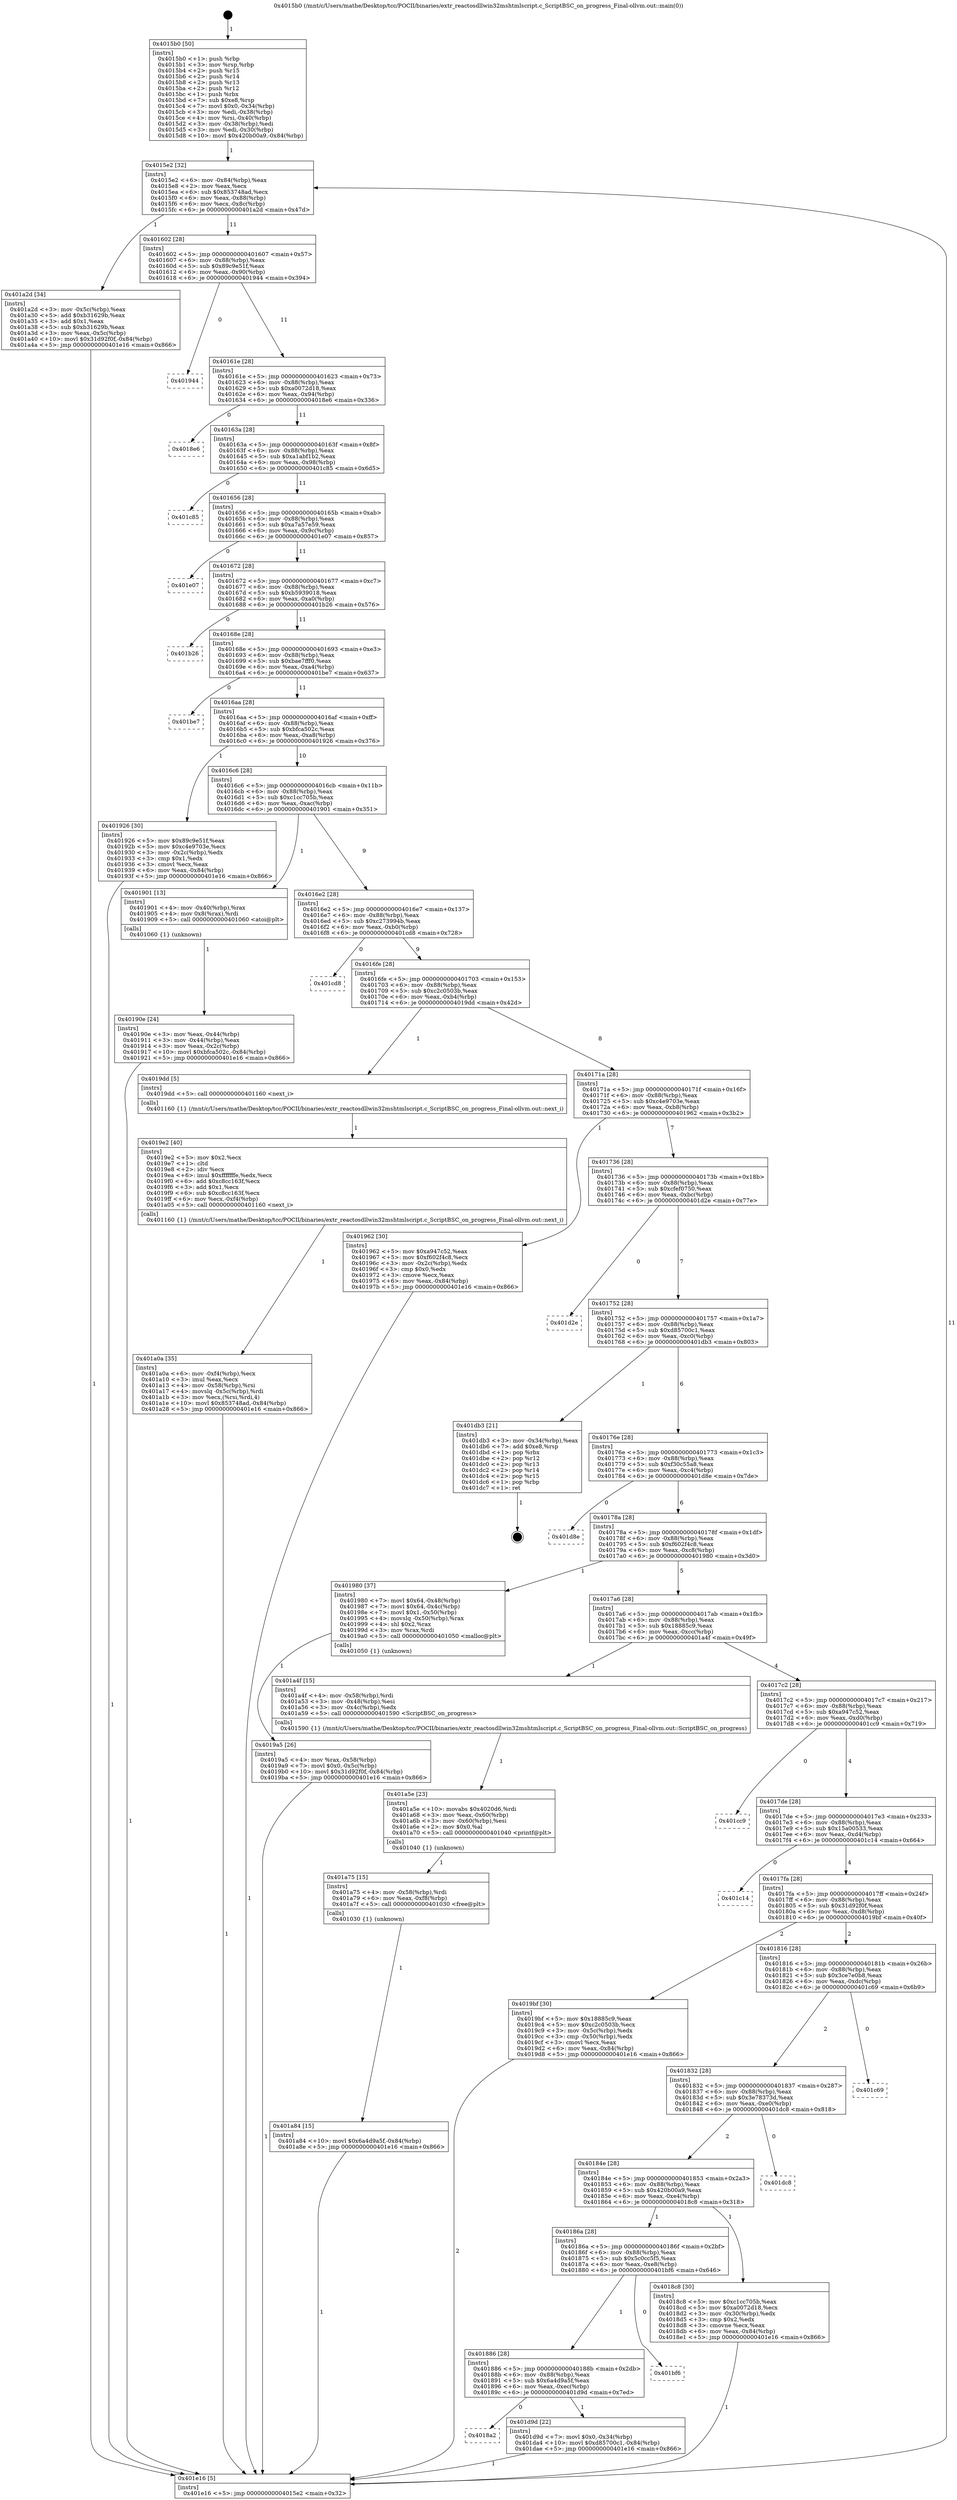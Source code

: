 digraph "0x4015b0" {
  label = "0x4015b0 (/mnt/c/Users/mathe/Desktop/tcc/POCII/binaries/extr_reactosdllwin32mshtmlscript.c_ScriptBSC_on_progress_Final-ollvm.out::main(0))"
  labelloc = "t"
  node[shape=record]

  Entry [label="",width=0.3,height=0.3,shape=circle,fillcolor=black,style=filled]
  "0x4015e2" [label="{
     0x4015e2 [32]\l
     | [instrs]\l
     &nbsp;&nbsp;0x4015e2 \<+6\>: mov -0x84(%rbp),%eax\l
     &nbsp;&nbsp;0x4015e8 \<+2\>: mov %eax,%ecx\l
     &nbsp;&nbsp;0x4015ea \<+6\>: sub $0x853748ad,%ecx\l
     &nbsp;&nbsp;0x4015f0 \<+6\>: mov %eax,-0x88(%rbp)\l
     &nbsp;&nbsp;0x4015f6 \<+6\>: mov %ecx,-0x8c(%rbp)\l
     &nbsp;&nbsp;0x4015fc \<+6\>: je 0000000000401a2d \<main+0x47d\>\l
  }"]
  "0x401a2d" [label="{
     0x401a2d [34]\l
     | [instrs]\l
     &nbsp;&nbsp;0x401a2d \<+3\>: mov -0x5c(%rbp),%eax\l
     &nbsp;&nbsp;0x401a30 \<+5\>: add $0xb31629b,%eax\l
     &nbsp;&nbsp;0x401a35 \<+3\>: add $0x1,%eax\l
     &nbsp;&nbsp;0x401a38 \<+5\>: sub $0xb31629b,%eax\l
     &nbsp;&nbsp;0x401a3d \<+3\>: mov %eax,-0x5c(%rbp)\l
     &nbsp;&nbsp;0x401a40 \<+10\>: movl $0x31d92f0f,-0x84(%rbp)\l
     &nbsp;&nbsp;0x401a4a \<+5\>: jmp 0000000000401e16 \<main+0x866\>\l
  }"]
  "0x401602" [label="{
     0x401602 [28]\l
     | [instrs]\l
     &nbsp;&nbsp;0x401602 \<+5\>: jmp 0000000000401607 \<main+0x57\>\l
     &nbsp;&nbsp;0x401607 \<+6\>: mov -0x88(%rbp),%eax\l
     &nbsp;&nbsp;0x40160d \<+5\>: sub $0x89c9e51f,%eax\l
     &nbsp;&nbsp;0x401612 \<+6\>: mov %eax,-0x90(%rbp)\l
     &nbsp;&nbsp;0x401618 \<+6\>: je 0000000000401944 \<main+0x394\>\l
  }"]
  Exit [label="",width=0.3,height=0.3,shape=circle,fillcolor=black,style=filled,peripheries=2]
  "0x401944" [label="{
     0x401944\l
  }", style=dashed]
  "0x40161e" [label="{
     0x40161e [28]\l
     | [instrs]\l
     &nbsp;&nbsp;0x40161e \<+5\>: jmp 0000000000401623 \<main+0x73\>\l
     &nbsp;&nbsp;0x401623 \<+6\>: mov -0x88(%rbp),%eax\l
     &nbsp;&nbsp;0x401629 \<+5\>: sub $0xa0072d18,%eax\l
     &nbsp;&nbsp;0x40162e \<+6\>: mov %eax,-0x94(%rbp)\l
     &nbsp;&nbsp;0x401634 \<+6\>: je 00000000004018e6 \<main+0x336\>\l
  }"]
  "0x4018a2" [label="{
     0x4018a2\l
  }", style=dashed]
  "0x4018e6" [label="{
     0x4018e6\l
  }", style=dashed]
  "0x40163a" [label="{
     0x40163a [28]\l
     | [instrs]\l
     &nbsp;&nbsp;0x40163a \<+5\>: jmp 000000000040163f \<main+0x8f\>\l
     &nbsp;&nbsp;0x40163f \<+6\>: mov -0x88(%rbp),%eax\l
     &nbsp;&nbsp;0x401645 \<+5\>: sub $0xa1abf1b2,%eax\l
     &nbsp;&nbsp;0x40164a \<+6\>: mov %eax,-0x98(%rbp)\l
     &nbsp;&nbsp;0x401650 \<+6\>: je 0000000000401c85 \<main+0x6d5\>\l
  }"]
  "0x401d9d" [label="{
     0x401d9d [22]\l
     | [instrs]\l
     &nbsp;&nbsp;0x401d9d \<+7\>: movl $0x0,-0x34(%rbp)\l
     &nbsp;&nbsp;0x401da4 \<+10\>: movl $0xd85700c1,-0x84(%rbp)\l
     &nbsp;&nbsp;0x401dae \<+5\>: jmp 0000000000401e16 \<main+0x866\>\l
  }"]
  "0x401c85" [label="{
     0x401c85\l
  }", style=dashed]
  "0x401656" [label="{
     0x401656 [28]\l
     | [instrs]\l
     &nbsp;&nbsp;0x401656 \<+5\>: jmp 000000000040165b \<main+0xab\>\l
     &nbsp;&nbsp;0x40165b \<+6\>: mov -0x88(%rbp),%eax\l
     &nbsp;&nbsp;0x401661 \<+5\>: sub $0xa7a57e59,%eax\l
     &nbsp;&nbsp;0x401666 \<+6\>: mov %eax,-0x9c(%rbp)\l
     &nbsp;&nbsp;0x40166c \<+6\>: je 0000000000401e07 \<main+0x857\>\l
  }"]
  "0x401886" [label="{
     0x401886 [28]\l
     | [instrs]\l
     &nbsp;&nbsp;0x401886 \<+5\>: jmp 000000000040188b \<main+0x2db\>\l
     &nbsp;&nbsp;0x40188b \<+6\>: mov -0x88(%rbp),%eax\l
     &nbsp;&nbsp;0x401891 \<+5\>: sub $0x6a4d9a5f,%eax\l
     &nbsp;&nbsp;0x401896 \<+6\>: mov %eax,-0xec(%rbp)\l
     &nbsp;&nbsp;0x40189c \<+6\>: je 0000000000401d9d \<main+0x7ed\>\l
  }"]
  "0x401e07" [label="{
     0x401e07\l
  }", style=dashed]
  "0x401672" [label="{
     0x401672 [28]\l
     | [instrs]\l
     &nbsp;&nbsp;0x401672 \<+5\>: jmp 0000000000401677 \<main+0xc7\>\l
     &nbsp;&nbsp;0x401677 \<+6\>: mov -0x88(%rbp),%eax\l
     &nbsp;&nbsp;0x40167d \<+5\>: sub $0xb5939018,%eax\l
     &nbsp;&nbsp;0x401682 \<+6\>: mov %eax,-0xa0(%rbp)\l
     &nbsp;&nbsp;0x401688 \<+6\>: je 0000000000401b26 \<main+0x576\>\l
  }"]
  "0x401bf6" [label="{
     0x401bf6\l
  }", style=dashed]
  "0x401b26" [label="{
     0x401b26\l
  }", style=dashed]
  "0x40168e" [label="{
     0x40168e [28]\l
     | [instrs]\l
     &nbsp;&nbsp;0x40168e \<+5\>: jmp 0000000000401693 \<main+0xe3\>\l
     &nbsp;&nbsp;0x401693 \<+6\>: mov -0x88(%rbp),%eax\l
     &nbsp;&nbsp;0x401699 \<+5\>: sub $0xbae7fff0,%eax\l
     &nbsp;&nbsp;0x40169e \<+6\>: mov %eax,-0xa4(%rbp)\l
     &nbsp;&nbsp;0x4016a4 \<+6\>: je 0000000000401be7 \<main+0x637\>\l
  }"]
  "0x401a84" [label="{
     0x401a84 [15]\l
     | [instrs]\l
     &nbsp;&nbsp;0x401a84 \<+10\>: movl $0x6a4d9a5f,-0x84(%rbp)\l
     &nbsp;&nbsp;0x401a8e \<+5\>: jmp 0000000000401e16 \<main+0x866\>\l
  }"]
  "0x401be7" [label="{
     0x401be7\l
  }", style=dashed]
  "0x4016aa" [label="{
     0x4016aa [28]\l
     | [instrs]\l
     &nbsp;&nbsp;0x4016aa \<+5\>: jmp 00000000004016af \<main+0xff\>\l
     &nbsp;&nbsp;0x4016af \<+6\>: mov -0x88(%rbp),%eax\l
     &nbsp;&nbsp;0x4016b5 \<+5\>: sub $0xbfca502c,%eax\l
     &nbsp;&nbsp;0x4016ba \<+6\>: mov %eax,-0xa8(%rbp)\l
     &nbsp;&nbsp;0x4016c0 \<+6\>: je 0000000000401926 \<main+0x376\>\l
  }"]
  "0x401a75" [label="{
     0x401a75 [15]\l
     | [instrs]\l
     &nbsp;&nbsp;0x401a75 \<+4\>: mov -0x58(%rbp),%rdi\l
     &nbsp;&nbsp;0x401a79 \<+6\>: mov %eax,-0xf8(%rbp)\l
     &nbsp;&nbsp;0x401a7f \<+5\>: call 0000000000401030 \<free@plt\>\l
     | [calls]\l
     &nbsp;&nbsp;0x401030 \{1\} (unknown)\l
  }"]
  "0x401926" [label="{
     0x401926 [30]\l
     | [instrs]\l
     &nbsp;&nbsp;0x401926 \<+5\>: mov $0x89c9e51f,%eax\l
     &nbsp;&nbsp;0x40192b \<+5\>: mov $0xc4e9703e,%ecx\l
     &nbsp;&nbsp;0x401930 \<+3\>: mov -0x2c(%rbp),%edx\l
     &nbsp;&nbsp;0x401933 \<+3\>: cmp $0x1,%edx\l
     &nbsp;&nbsp;0x401936 \<+3\>: cmovl %ecx,%eax\l
     &nbsp;&nbsp;0x401939 \<+6\>: mov %eax,-0x84(%rbp)\l
     &nbsp;&nbsp;0x40193f \<+5\>: jmp 0000000000401e16 \<main+0x866\>\l
  }"]
  "0x4016c6" [label="{
     0x4016c6 [28]\l
     | [instrs]\l
     &nbsp;&nbsp;0x4016c6 \<+5\>: jmp 00000000004016cb \<main+0x11b\>\l
     &nbsp;&nbsp;0x4016cb \<+6\>: mov -0x88(%rbp),%eax\l
     &nbsp;&nbsp;0x4016d1 \<+5\>: sub $0xc1cc705b,%eax\l
     &nbsp;&nbsp;0x4016d6 \<+6\>: mov %eax,-0xac(%rbp)\l
     &nbsp;&nbsp;0x4016dc \<+6\>: je 0000000000401901 \<main+0x351\>\l
  }"]
  "0x401a5e" [label="{
     0x401a5e [23]\l
     | [instrs]\l
     &nbsp;&nbsp;0x401a5e \<+10\>: movabs $0x4020d6,%rdi\l
     &nbsp;&nbsp;0x401a68 \<+3\>: mov %eax,-0x60(%rbp)\l
     &nbsp;&nbsp;0x401a6b \<+3\>: mov -0x60(%rbp),%esi\l
     &nbsp;&nbsp;0x401a6e \<+2\>: mov $0x0,%al\l
     &nbsp;&nbsp;0x401a70 \<+5\>: call 0000000000401040 \<printf@plt\>\l
     | [calls]\l
     &nbsp;&nbsp;0x401040 \{1\} (unknown)\l
  }"]
  "0x401901" [label="{
     0x401901 [13]\l
     | [instrs]\l
     &nbsp;&nbsp;0x401901 \<+4\>: mov -0x40(%rbp),%rax\l
     &nbsp;&nbsp;0x401905 \<+4\>: mov 0x8(%rax),%rdi\l
     &nbsp;&nbsp;0x401909 \<+5\>: call 0000000000401060 \<atoi@plt\>\l
     | [calls]\l
     &nbsp;&nbsp;0x401060 \{1\} (unknown)\l
  }"]
  "0x4016e2" [label="{
     0x4016e2 [28]\l
     | [instrs]\l
     &nbsp;&nbsp;0x4016e2 \<+5\>: jmp 00000000004016e7 \<main+0x137\>\l
     &nbsp;&nbsp;0x4016e7 \<+6\>: mov -0x88(%rbp),%eax\l
     &nbsp;&nbsp;0x4016ed \<+5\>: sub $0xc273994b,%eax\l
     &nbsp;&nbsp;0x4016f2 \<+6\>: mov %eax,-0xb0(%rbp)\l
     &nbsp;&nbsp;0x4016f8 \<+6\>: je 0000000000401cd8 \<main+0x728\>\l
  }"]
  "0x401a0a" [label="{
     0x401a0a [35]\l
     | [instrs]\l
     &nbsp;&nbsp;0x401a0a \<+6\>: mov -0xf4(%rbp),%ecx\l
     &nbsp;&nbsp;0x401a10 \<+3\>: imul %eax,%ecx\l
     &nbsp;&nbsp;0x401a13 \<+4\>: mov -0x58(%rbp),%rsi\l
     &nbsp;&nbsp;0x401a17 \<+4\>: movslq -0x5c(%rbp),%rdi\l
     &nbsp;&nbsp;0x401a1b \<+3\>: mov %ecx,(%rsi,%rdi,4)\l
     &nbsp;&nbsp;0x401a1e \<+10\>: movl $0x853748ad,-0x84(%rbp)\l
     &nbsp;&nbsp;0x401a28 \<+5\>: jmp 0000000000401e16 \<main+0x866\>\l
  }"]
  "0x401cd8" [label="{
     0x401cd8\l
  }", style=dashed]
  "0x4016fe" [label="{
     0x4016fe [28]\l
     | [instrs]\l
     &nbsp;&nbsp;0x4016fe \<+5\>: jmp 0000000000401703 \<main+0x153\>\l
     &nbsp;&nbsp;0x401703 \<+6\>: mov -0x88(%rbp),%eax\l
     &nbsp;&nbsp;0x401709 \<+5\>: sub $0xc2c0503b,%eax\l
     &nbsp;&nbsp;0x40170e \<+6\>: mov %eax,-0xb4(%rbp)\l
     &nbsp;&nbsp;0x401714 \<+6\>: je 00000000004019dd \<main+0x42d\>\l
  }"]
  "0x4019e2" [label="{
     0x4019e2 [40]\l
     | [instrs]\l
     &nbsp;&nbsp;0x4019e2 \<+5\>: mov $0x2,%ecx\l
     &nbsp;&nbsp;0x4019e7 \<+1\>: cltd\l
     &nbsp;&nbsp;0x4019e8 \<+2\>: idiv %ecx\l
     &nbsp;&nbsp;0x4019ea \<+6\>: imul $0xfffffffe,%edx,%ecx\l
     &nbsp;&nbsp;0x4019f0 \<+6\>: add $0xc8cc163f,%ecx\l
     &nbsp;&nbsp;0x4019f6 \<+3\>: add $0x1,%ecx\l
     &nbsp;&nbsp;0x4019f9 \<+6\>: sub $0xc8cc163f,%ecx\l
     &nbsp;&nbsp;0x4019ff \<+6\>: mov %ecx,-0xf4(%rbp)\l
     &nbsp;&nbsp;0x401a05 \<+5\>: call 0000000000401160 \<next_i\>\l
     | [calls]\l
     &nbsp;&nbsp;0x401160 \{1\} (/mnt/c/Users/mathe/Desktop/tcc/POCII/binaries/extr_reactosdllwin32mshtmlscript.c_ScriptBSC_on_progress_Final-ollvm.out::next_i)\l
  }"]
  "0x4019dd" [label="{
     0x4019dd [5]\l
     | [instrs]\l
     &nbsp;&nbsp;0x4019dd \<+5\>: call 0000000000401160 \<next_i\>\l
     | [calls]\l
     &nbsp;&nbsp;0x401160 \{1\} (/mnt/c/Users/mathe/Desktop/tcc/POCII/binaries/extr_reactosdllwin32mshtmlscript.c_ScriptBSC_on_progress_Final-ollvm.out::next_i)\l
  }"]
  "0x40171a" [label="{
     0x40171a [28]\l
     | [instrs]\l
     &nbsp;&nbsp;0x40171a \<+5\>: jmp 000000000040171f \<main+0x16f\>\l
     &nbsp;&nbsp;0x40171f \<+6\>: mov -0x88(%rbp),%eax\l
     &nbsp;&nbsp;0x401725 \<+5\>: sub $0xc4e9703e,%eax\l
     &nbsp;&nbsp;0x40172a \<+6\>: mov %eax,-0xb8(%rbp)\l
     &nbsp;&nbsp;0x401730 \<+6\>: je 0000000000401962 \<main+0x3b2\>\l
  }"]
  "0x4019a5" [label="{
     0x4019a5 [26]\l
     | [instrs]\l
     &nbsp;&nbsp;0x4019a5 \<+4\>: mov %rax,-0x58(%rbp)\l
     &nbsp;&nbsp;0x4019a9 \<+7\>: movl $0x0,-0x5c(%rbp)\l
     &nbsp;&nbsp;0x4019b0 \<+10\>: movl $0x31d92f0f,-0x84(%rbp)\l
     &nbsp;&nbsp;0x4019ba \<+5\>: jmp 0000000000401e16 \<main+0x866\>\l
  }"]
  "0x401962" [label="{
     0x401962 [30]\l
     | [instrs]\l
     &nbsp;&nbsp;0x401962 \<+5\>: mov $0xa947c52,%eax\l
     &nbsp;&nbsp;0x401967 \<+5\>: mov $0xf602f4c8,%ecx\l
     &nbsp;&nbsp;0x40196c \<+3\>: mov -0x2c(%rbp),%edx\l
     &nbsp;&nbsp;0x40196f \<+3\>: cmp $0x0,%edx\l
     &nbsp;&nbsp;0x401972 \<+3\>: cmove %ecx,%eax\l
     &nbsp;&nbsp;0x401975 \<+6\>: mov %eax,-0x84(%rbp)\l
     &nbsp;&nbsp;0x40197b \<+5\>: jmp 0000000000401e16 \<main+0x866\>\l
  }"]
  "0x401736" [label="{
     0x401736 [28]\l
     | [instrs]\l
     &nbsp;&nbsp;0x401736 \<+5\>: jmp 000000000040173b \<main+0x18b\>\l
     &nbsp;&nbsp;0x40173b \<+6\>: mov -0x88(%rbp),%eax\l
     &nbsp;&nbsp;0x401741 \<+5\>: sub $0xcfef0750,%eax\l
     &nbsp;&nbsp;0x401746 \<+6\>: mov %eax,-0xbc(%rbp)\l
     &nbsp;&nbsp;0x40174c \<+6\>: je 0000000000401d2e \<main+0x77e\>\l
  }"]
  "0x40190e" [label="{
     0x40190e [24]\l
     | [instrs]\l
     &nbsp;&nbsp;0x40190e \<+3\>: mov %eax,-0x44(%rbp)\l
     &nbsp;&nbsp;0x401911 \<+3\>: mov -0x44(%rbp),%eax\l
     &nbsp;&nbsp;0x401914 \<+3\>: mov %eax,-0x2c(%rbp)\l
     &nbsp;&nbsp;0x401917 \<+10\>: movl $0xbfca502c,-0x84(%rbp)\l
     &nbsp;&nbsp;0x401921 \<+5\>: jmp 0000000000401e16 \<main+0x866\>\l
  }"]
  "0x401d2e" [label="{
     0x401d2e\l
  }", style=dashed]
  "0x401752" [label="{
     0x401752 [28]\l
     | [instrs]\l
     &nbsp;&nbsp;0x401752 \<+5\>: jmp 0000000000401757 \<main+0x1a7\>\l
     &nbsp;&nbsp;0x401757 \<+6\>: mov -0x88(%rbp),%eax\l
     &nbsp;&nbsp;0x40175d \<+5\>: sub $0xd85700c1,%eax\l
     &nbsp;&nbsp;0x401762 \<+6\>: mov %eax,-0xc0(%rbp)\l
     &nbsp;&nbsp;0x401768 \<+6\>: je 0000000000401db3 \<main+0x803\>\l
  }"]
  "0x4015b0" [label="{
     0x4015b0 [50]\l
     | [instrs]\l
     &nbsp;&nbsp;0x4015b0 \<+1\>: push %rbp\l
     &nbsp;&nbsp;0x4015b1 \<+3\>: mov %rsp,%rbp\l
     &nbsp;&nbsp;0x4015b4 \<+2\>: push %r15\l
     &nbsp;&nbsp;0x4015b6 \<+2\>: push %r14\l
     &nbsp;&nbsp;0x4015b8 \<+2\>: push %r13\l
     &nbsp;&nbsp;0x4015ba \<+2\>: push %r12\l
     &nbsp;&nbsp;0x4015bc \<+1\>: push %rbx\l
     &nbsp;&nbsp;0x4015bd \<+7\>: sub $0xe8,%rsp\l
     &nbsp;&nbsp;0x4015c4 \<+7\>: movl $0x0,-0x34(%rbp)\l
     &nbsp;&nbsp;0x4015cb \<+3\>: mov %edi,-0x38(%rbp)\l
     &nbsp;&nbsp;0x4015ce \<+4\>: mov %rsi,-0x40(%rbp)\l
     &nbsp;&nbsp;0x4015d2 \<+3\>: mov -0x38(%rbp),%edi\l
     &nbsp;&nbsp;0x4015d5 \<+3\>: mov %edi,-0x30(%rbp)\l
     &nbsp;&nbsp;0x4015d8 \<+10\>: movl $0x420b00a9,-0x84(%rbp)\l
  }"]
  "0x401db3" [label="{
     0x401db3 [21]\l
     | [instrs]\l
     &nbsp;&nbsp;0x401db3 \<+3\>: mov -0x34(%rbp),%eax\l
     &nbsp;&nbsp;0x401db6 \<+7\>: add $0xe8,%rsp\l
     &nbsp;&nbsp;0x401dbd \<+1\>: pop %rbx\l
     &nbsp;&nbsp;0x401dbe \<+2\>: pop %r12\l
     &nbsp;&nbsp;0x401dc0 \<+2\>: pop %r13\l
     &nbsp;&nbsp;0x401dc2 \<+2\>: pop %r14\l
     &nbsp;&nbsp;0x401dc4 \<+2\>: pop %r15\l
     &nbsp;&nbsp;0x401dc6 \<+1\>: pop %rbp\l
     &nbsp;&nbsp;0x401dc7 \<+1\>: ret\l
  }"]
  "0x40176e" [label="{
     0x40176e [28]\l
     | [instrs]\l
     &nbsp;&nbsp;0x40176e \<+5\>: jmp 0000000000401773 \<main+0x1c3\>\l
     &nbsp;&nbsp;0x401773 \<+6\>: mov -0x88(%rbp),%eax\l
     &nbsp;&nbsp;0x401779 \<+5\>: sub $0xf30c55a8,%eax\l
     &nbsp;&nbsp;0x40177e \<+6\>: mov %eax,-0xc4(%rbp)\l
     &nbsp;&nbsp;0x401784 \<+6\>: je 0000000000401d8e \<main+0x7de\>\l
  }"]
  "0x401e16" [label="{
     0x401e16 [5]\l
     | [instrs]\l
     &nbsp;&nbsp;0x401e16 \<+5\>: jmp 00000000004015e2 \<main+0x32\>\l
  }"]
  "0x401d8e" [label="{
     0x401d8e\l
  }", style=dashed]
  "0x40178a" [label="{
     0x40178a [28]\l
     | [instrs]\l
     &nbsp;&nbsp;0x40178a \<+5\>: jmp 000000000040178f \<main+0x1df\>\l
     &nbsp;&nbsp;0x40178f \<+6\>: mov -0x88(%rbp),%eax\l
     &nbsp;&nbsp;0x401795 \<+5\>: sub $0xf602f4c8,%eax\l
     &nbsp;&nbsp;0x40179a \<+6\>: mov %eax,-0xc8(%rbp)\l
     &nbsp;&nbsp;0x4017a0 \<+6\>: je 0000000000401980 \<main+0x3d0\>\l
  }"]
  "0x40186a" [label="{
     0x40186a [28]\l
     | [instrs]\l
     &nbsp;&nbsp;0x40186a \<+5\>: jmp 000000000040186f \<main+0x2bf\>\l
     &nbsp;&nbsp;0x40186f \<+6\>: mov -0x88(%rbp),%eax\l
     &nbsp;&nbsp;0x401875 \<+5\>: sub $0x5c0cc5f5,%eax\l
     &nbsp;&nbsp;0x40187a \<+6\>: mov %eax,-0xe8(%rbp)\l
     &nbsp;&nbsp;0x401880 \<+6\>: je 0000000000401bf6 \<main+0x646\>\l
  }"]
  "0x401980" [label="{
     0x401980 [37]\l
     | [instrs]\l
     &nbsp;&nbsp;0x401980 \<+7\>: movl $0x64,-0x48(%rbp)\l
     &nbsp;&nbsp;0x401987 \<+7\>: movl $0x64,-0x4c(%rbp)\l
     &nbsp;&nbsp;0x40198e \<+7\>: movl $0x1,-0x50(%rbp)\l
     &nbsp;&nbsp;0x401995 \<+4\>: movslq -0x50(%rbp),%rax\l
     &nbsp;&nbsp;0x401999 \<+4\>: shl $0x2,%rax\l
     &nbsp;&nbsp;0x40199d \<+3\>: mov %rax,%rdi\l
     &nbsp;&nbsp;0x4019a0 \<+5\>: call 0000000000401050 \<malloc@plt\>\l
     | [calls]\l
     &nbsp;&nbsp;0x401050 \{1\} (unknown)\l
  }"]
  "0x4017a6" [label="{
     0x4017a6 [28]\l
     | [instrs]\l
     &nbsp;&nbsp;0x4017a6 \<+5\>: jmp 00000000004017ab \<main+0x1fb\>\l
     &nbsp;&nbsp;0x4017ab \<+6\>: mov -0x88(%rbp),%eax\l
     &nbsp;&nbsp;0x4017b1 \<+5\>: sub $0x18885c9,%eax\l
     &nbsp;&nbsp;0x4017b6 \<+6\>: mov %eax,-0xcc(%rbp)\l
     &nbsp;&nbsp;0x4017bc \<+6\>: je 0000000000401a4f \<main+0x49f\>\l
  }"]
  "0x4018c8" [label="{
     0x4018c8 [30]\l
     | [instrs]\l
     &nbsp;&nbsp;0x4018c8 \<+5\>: mov $0xc1cc705b,%eax\l
     &nbsp;&nbsp;0x4018cd \<+5\>: mov $0xa0072d18,%ecx\l
     &nbsp;&nbsp;0x4018d2 \<+3\>: mov -0x30(%rbp),%edx\l
     &nbsp;&nbsp;0x4018d5 \<+3\>: cmp $0x2,%edx\l
     &nbsp;&nbsp;0x4018d8 \<+3\>: cmovne %ecx,%eax\l
     &nbsp;&nbsp;0x4018db \<+6\>: mov %eax,-0x84(%rbp)\l
     &nbsp;&nbsp;0x4018e1 \<+5\>: jmp 0000000000401e16 \<main+0x866\>\l
  }"]
  "0x401a4f" [label="{
     0x401a4f [15]\l
     | [instrs]\l
     &nbsp;&nbsp;0x401a4f \<+4\>: mov -0x58(%rbp),%rdi\l
     &nbsp;&nbsp;0x401a53 \<+3\>: mov -0x48(%rbp),%esi\l
     &nbsp;&nbsp;0x401a56 \<+3\>: mov -0x4c(%rbp),%edx\l
     &nbsp;&nbsp;0x401a59 \<+5\>: call 0000000000401590 \<ScriptBSC_on_progress\>\l
     | [calls]\l
     &nbsp;&nbsp;0x401590 \{1\} (/mnt/c/Users/mathe/Desktop/tcc/POCII/binaries/extr_reactosdllwin32mshtmlscript.c_ScriptBSC_on_progress_Final-ollvm.out::ScriptBSC_on_progress)\l
  }"]
  "0x4017c2" [label="{
     0x4017c2 [28]\l
     | [instrs]\l
     &nbsp;&nbsp;0x4017c2 \<+5\>: jmp 00000000004017c7 \<main+0x217\>\l
     &nbsp;&nbsp;0x4017c7 \<+6\>: mov -0x88(%rbp),%eax\l
     &nbsp;&nbsp;0x4017cd \<+5\>: sub $0xa947c52,%eax\l
     &nbsp;&nbsp;0x4017d2 \<+6\>: mov %eax,-0xd0(%rbp)\l
     &nbsp;&nbsp;0x4017d8 \<+6\>: je 0000000000401cc9 \<main+0x719\>\l
  }"]
  "0x40184e" [label="{
     0x40184e [28]\l
     | [instrs]\l
     &nbsp;&nbsp;0x40184e \<+5\>: jmp 0000000000401853 \<main+0x2a3\>\l
     &nbsp;&nbsp;0x401853 \<+6\>: mov -0x88(%rbp),%eax\l
     &nbsp;&nbsp;0x401859 \<+5\>: sub $0x420b00a9,%eax\l
     &nbsp;&nbsp;0x40185e \<+6\>: mov %eax,-0xe4(%rbp)\l
     &nbsp;&nbsp;0x401864 \<+6\>: je 00000000004018c8 \<main+0x318\>\l
  }"]
  "0x401cc9" [label="{
     0x401cc9\l
  }", style=dashed]
  "0x4017de" [label="{
     0x4017de [28]\l
     | [instrs]\l
     &nbsp;&nbsp;0x4017de \<+5\>: jmp 00000000004017e3 \<main+0x233\>\l
     &nbsp;&nbsp;0x4017e3 \<+6\>: mov -0x88(%rbp),%eax\l
     &nbsp;&nbsp;0x4017e9 \<+5\>: sub $0x15a00533,%eax\l
     &nbsp;&nbsp;0x4017ee \<+6\>: mov %eax,-0xd4(%rbp)\l
     &nbsp;&nbsp;0x4017f4 \<+6\>: je 0000000000401c14 \<main+0x664\>\l
  }"]
  "0x401dc8" [label="{
     0x401dc8\l
  }", style=dashed]
  "0x401c14" [label="{
     0x401c14\l
  }", style=dashed]
  "0x4017fa" [label="{
     0x4017fa [28]\l
     | [instrs]\l
     &nbsp;&nbsp;0x4017fa \<+5\>: jmp 00000000004017ff \<main+0x24f\>\l
     &nbsp;&nbsp;0x4017ff \<+6\>: mov -0x88(%rbp),%eax\l
     &nbsp;&nbsp;0x401805 \<+5\>: sub $0x31d92f0f,%eax\l
     &nbsp;&nbsp;0x40180a \<+6\>: mov %eax,-0xd8(%rbp)\l
     &nbsp;&nbsp;0x401810 \<+6\>: je 00000000004019bf \<main+0x40f\>\l
  }"]
  "0x401832" [label="{
     0x401832 [28]\l
     | [instrs]\l
     &nbsp;&nbsp;0x401832 \<+5\>: jmp 0000000000401837 \<main+0x287\>\l
     &nbsp;&nbsp;0x401837 \<+6\>: mov -0x88(%rbp),%eax\l
     &nbsp;&nbsp;0x40183d \<+5\>: sub $0x3e78373d,%eax\l
     &nbsp;&nbsp;0x401842 \<+6\>: mov %eax,-0xe0(%rbp)\l
     &nbsp;&nbsp;0x401848 \<+6\>: je 0000000000401dc8 \<main+0x818\>\l
  }"]
  "0x4019bf" [label="{
     0x4019bf [30]\l
     | [instrs]\l
     &nbsp;&nbsp;0x4019bf \<+5\>: mov $0x18885c9,%eax\l
     &nbsp;&nbsp;0x4019c4 \<+5\>: mov $0xc2c0503b,%ecx\l
     &nbsp;&nbsp;0x4019c9 \<+3\>: mov -0x5c(%rbp),%edx\l
     &nbsp;&nbsp;0x4019cc \<+3\>: cmp -0x50(%rbp),%edx\l
     &nbsp;&nbsp;0x4019cf \<+3\>: cmovl %ecx,%eax\l
     &nbsp;&nbsp;0x4019d2 \<+6\>: mov %eax,-0x84(%rbp)\l
     &nbsp;&nbsp;0x4019d8 \<+5\>: jmp 0000000000401e16 \<main+0x866\>\l
  }"]
  "0x401816" [label="{
     0x401816 [28]\l
     | [instrs]\l
     &nbsp;&nbsp;0x401816 \<+5\>: jmp 000000000040181b \<main+0x26b\>\l
     &nbsp;&nbsp;0x40181b \<+6\>: mov -0x88(%rbp),%eax\l
     &nbsp;&nbsp;0x401821 \<+5\>: sub $0x3ce7e0b8,%eax\l
     &nbsp;&nbsp;0x401826 \<+6\>: mov %eax,-0xdc(%rbp)\l
     &nbsp;&nbsp;0x40182c \<+6\>: je 0000000000401c69 \<main+0x6b9\>\l
  }"]
  "0x401c69" [label="{
     0x401c69\l
  }", style=dashed]
  Entry -> "0x4015b0" [label=" 1"]
  "0x4015e2" -> "0x401a2d" [label=" 1"]
  "0x4015e2" -> "0x401602" [label=" 11"]
  "0x401db3" -> Exit [label=" 1"]
  "0x401602" -> "0x401944" [label=" 0"]
  "0x401602" -> "0x40161e" [label=" 11"]
  "0x401d9d" -> "0x401e16" [label=" 1"]
  "0x40161e" -> "0x4018e6" [label=" 0"]
  "0x40161e" -> "0x40163a" [label=" 11"]
  "0x401886" -> "0x4018a2" [label=" 0"]
  "0x40163a" -> "0x401c85" [label=" 0"]
  "0x40163a" -> "0x401656" [label=" 11"]
  "0x401886" -> "0x401d9d" [label=" 1"]
  "0x401656" -> "0x401e07" [label=" 0"]
  "0x401656" -> "0x401672" [label=" 11"]
  "0x40186a" -> "0x401886" [label=" 1"]
  "0x401672" -> "0x401b26" [label=" 0"]
  "0x401672" -> "0x40168e" [label=" 11"]
  "0x40186a" -> "0x401bf6" [label=" 0"]
  "0x40168e" -> "0x401be7" [label=" 0"]
  "0x40168e" -> "0x4016aa" [label=" 11"]
  "0x401a84" -> "0x401e16" [label=" 1"]
  "0x4016aa" -> "0x401926" [label=" 1"]
  "0x4016aa" -> "0x4016c6" [label=" 10"]
  "0x401a75" -> "0x401a84" [label=" 1"]
  "0x4016c6" -> "0x401901" [label=" 1"]
  "0x4016c6" -> "0x4016e2" [label=" 9"]
  "0x401a5e" -> "0x401a75" [label=" 1"]
  "0x4016e2" -> "0x401cd8" [label=" 0"]
  "0x4016e2" -> "0x4016fe" [label=" 9"]
  "0x401a4f" -> "0x401a5e" [label=" 1"]
  "0x4016fe" -> "0x4019dd" [label=" 1"]
  "0x4016fe" -> "0x40171a" [label=" 8"]
  "0x401a2d" -> "0x401e16" [label=" 1"]
  "0x40171a" -> "0x401962" [label=" 1"]
  "0x40171a" -> "0x401736" [label=" 7"]
  "0x401a0a" -> "0x401e16" [label=" 1"]
  "0x401736" -> "0x401d2e" [label=" 0"]
  "0x401736" -> "0x401752" [label=" 7"]
  "0x4019e2" -> "0x401a0a" [label=" 1"]
  "0x401752" -> "0x401db3" [label=" 1"]
  "0x401752" -> "0x40176e" [label=" 6"]
  "0x4019dd" -> "0x4019e2" [label=" 1"]
  "0x40176e" -> "0x401d8e" [label=" 0"]
  "0x40176e" -> "0x40178a" [label=" 6"]
  "0x4019bf" -> "0x401e16" [label=" 2"]
  "0x40178a" -> "0x401980" [label=" 1"]
  "0x40178a" -> "0x4017a6" [label=" 5"]
  "0x4019a5" -> "0x401e16" [label=" 1"]
  "0x4017a6" -> "0x401a4f" [label=" 1"]
  "0x4017a6" -> "0x4017c2" [label=" 4"]
  "0x401980" -> "0x4019a5" [label=" 1"]
  "0x4017c2" -> "0x401cc9" [label=" 0"]
  "0x4017c2" -> "0x4017de" [label=" 4"]
  "0x401926" -> "0x401e16" [label=" 1"]
  "0x4017de" -> "0x401c14" [label=" 0"]
  "0x4017de" -> "0x4017fa" [label=" 4"]
  "0x40190e" -> "0x401e16" [label=" 1"]
  "0x4017fa" -> "0x4019bf" [label=" 2"]
  "0x4017fa" -> "0x401816" [label=" 2"]
  "0x401e16" -> "0x4015e2" [label=" 11"]
  "0x401816" -> "0x401c69" [label=" 0"]
  "0x401816" -> "0x401832" [label=" 2"]
  "0x401901" -> "0x40190e" [label=" 1"]
  "0x401832" -> "0x401dc8" [label=" 0"]
  "0x401832" -> "0x40184e" [label=" 2"]
  "0x401962" -> "0x401e16" [label=" 1"]
  "0x40184e" -> "0x4018c8" [label=" 1"]
  "0x40184e" -> "0x40186a" [label=" 1"]
  "0x4018c8" -> "0x401e16" [label=" 1"]
  "0x4015b0" -> "0x4015e2" [label=" 1"]
}
